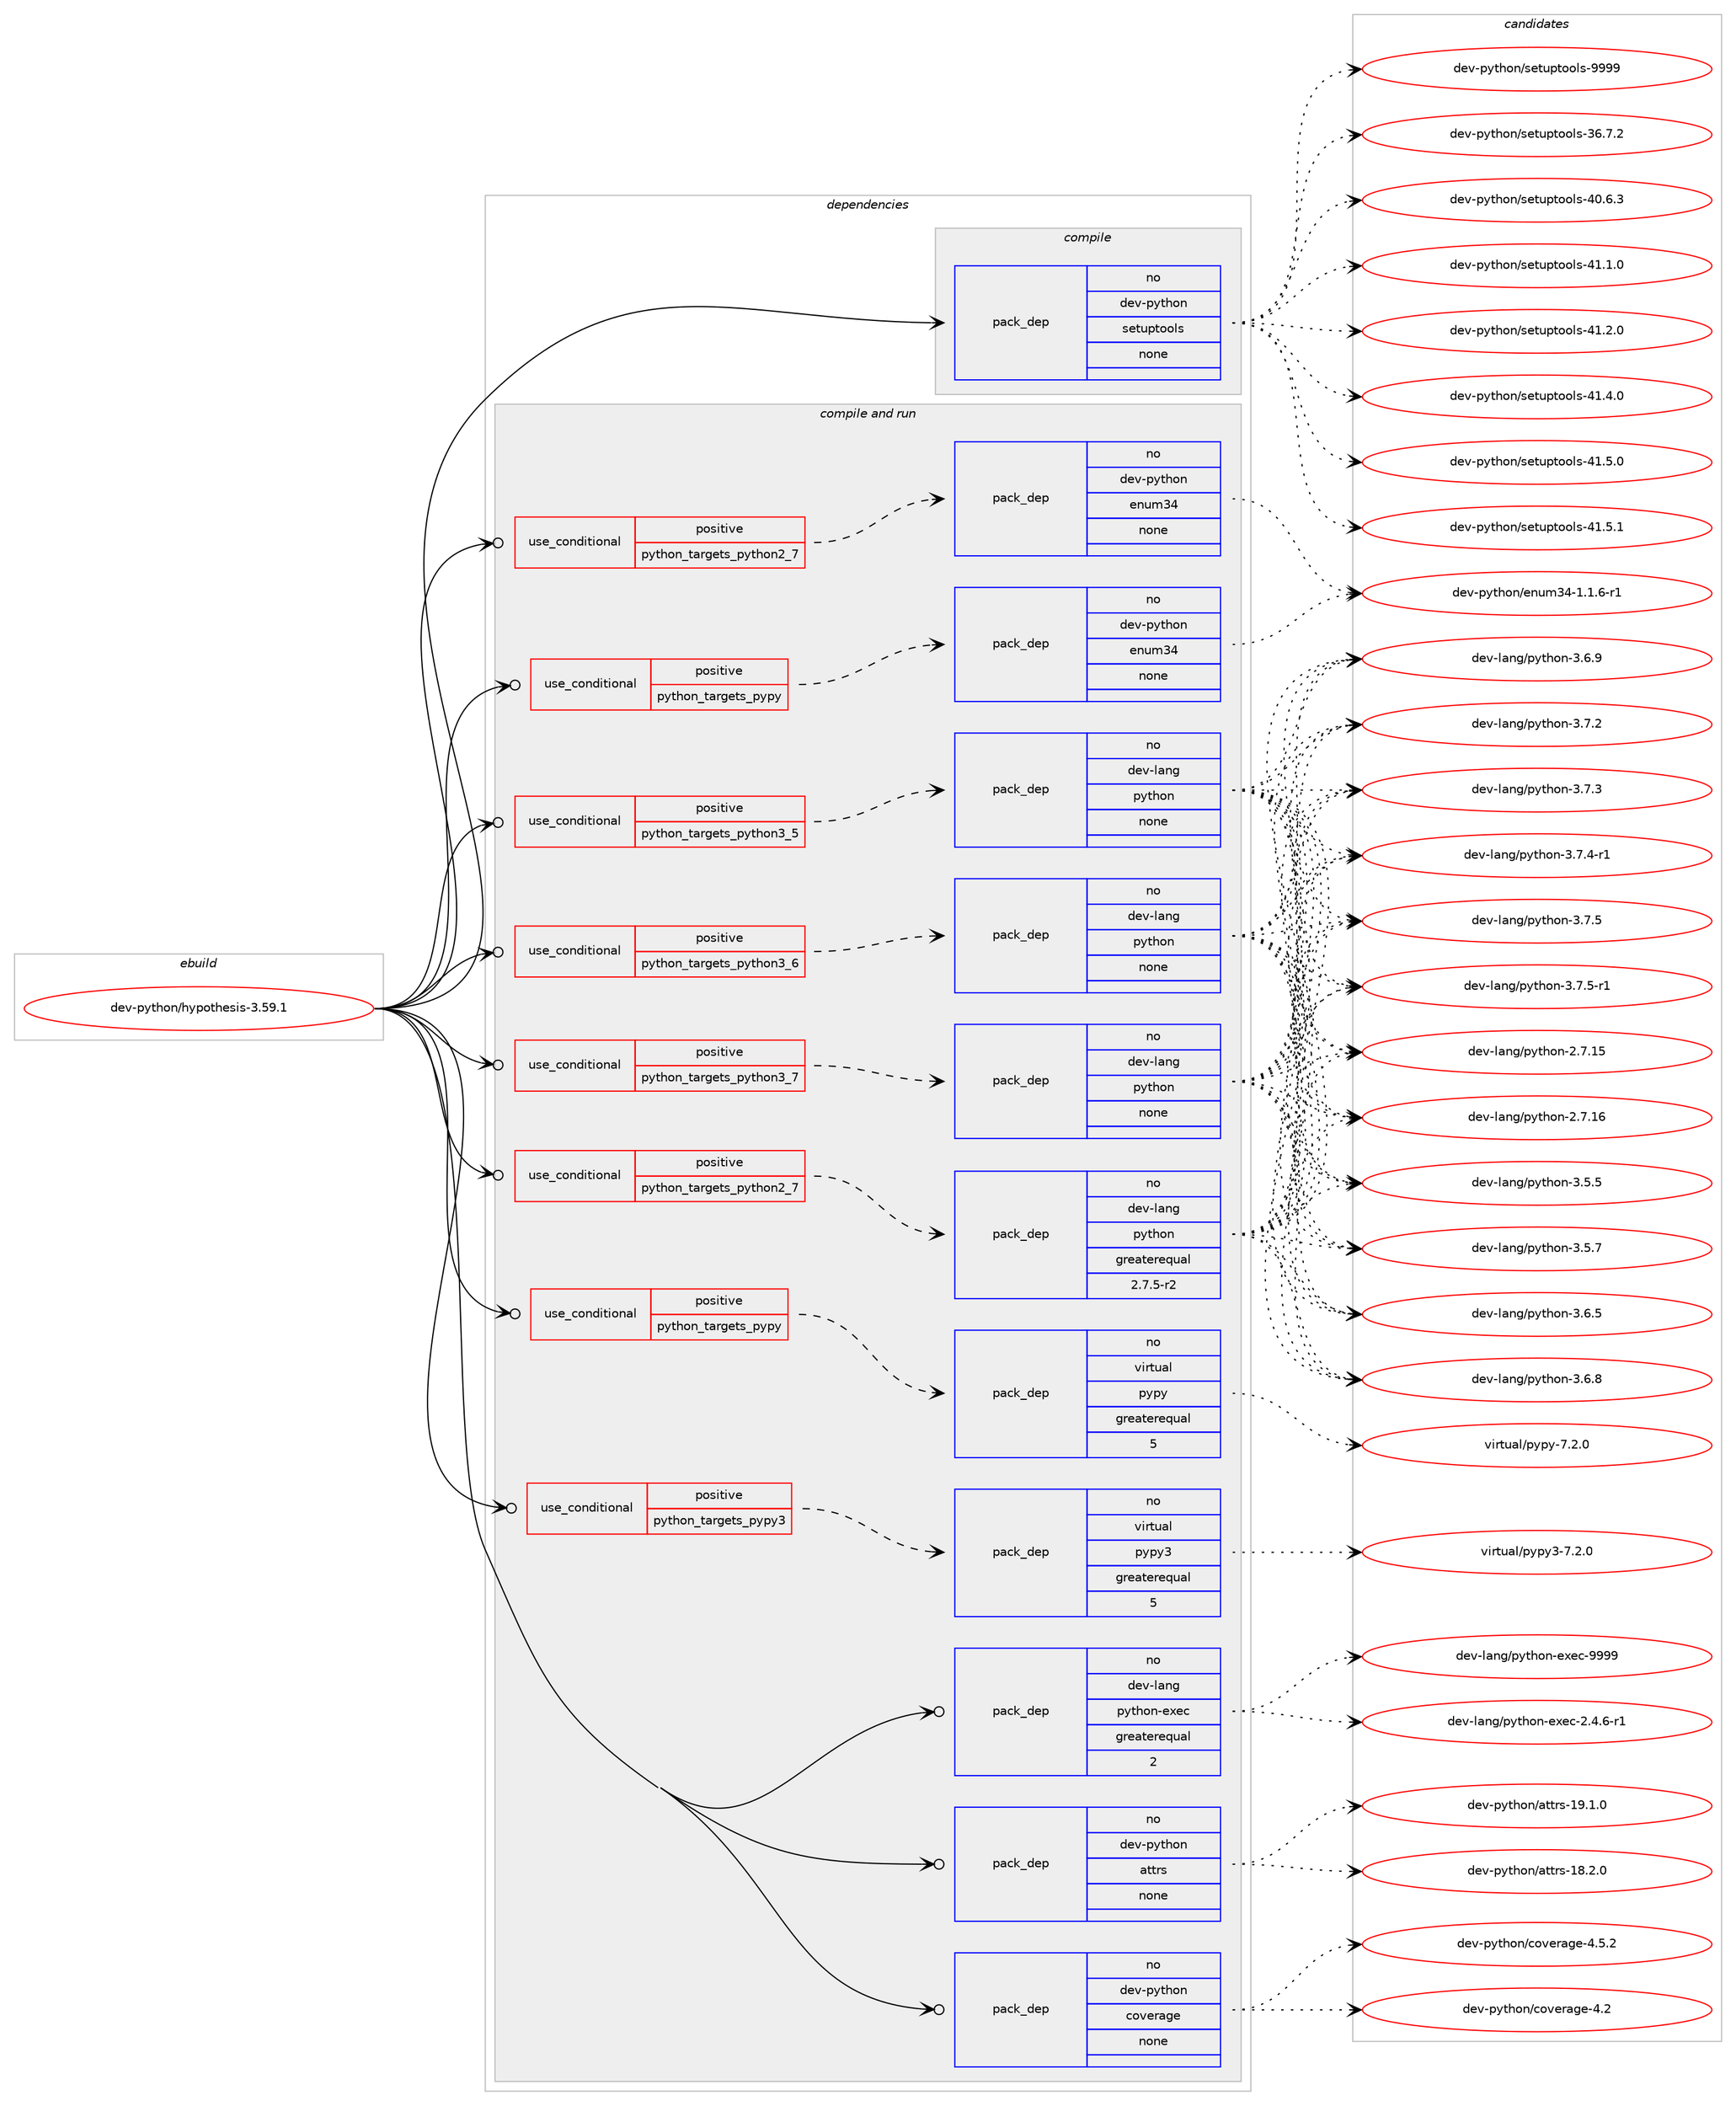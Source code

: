 digraph prolog {

# *************
# Graph options
# *************

newrank=true;
concentrate=true;
compound=true;
graph [rankdir=LR,fontname=Helvetica,fontsize=10,ranksep=1.5];#, ranksep=2.5, nodesep=0.2];
edge  [arrowhead=vee];
node  [fontname=Helvetica,fontsize=10];

# **********
# The ebuild
# **********

subgraph cluster_leftcol {
color=gray;
rank=same;
label=<<i>ebuild</i>>;
id [label="dev-python/hypothesis-3.59.1", color=red, width=4, href="../dev-python/hypothesis-3.59.1.svg"];
}

# ****************
# The dependencies
# ****************

subgraph cluster_midcol {
color=gray;
label=<<i>dependencies</i>>;
subgraph cluster_compile {
fillcolor="#eeeeee";
style=filled;
label=<<i>compile</i>>;
subgraph pack456459 {
dependency608922 [label=<<TABLE BORDER="0" CELLBORDER="1" CELLSPACING="0" CELLPADDING="4" WIDTH="220"><TR><TD ROWSPAN="6" CELLPADDING="30">pack_dep</TD></TR><TR><TD WIDTH="110">no</TD></TR><TR><TD>dev-python</TD></TR><TR><TD>setuptools</TD></TR><TR><TD>none</TD></TR><TR><TD></TD></TR></TABLE>>, shape=none, color=blue];
}
id:e -> dependency608922:w [weight=20,style="solid",arrowhead="vee"];
}
subgraph cluster_compileandrun {
fillcolor="#eeeeee";
style=filled;
label=<<i>compile and run</i>>;
subgraph cond140664 {
dependency608923 [label=<<TABLE BORDER="0" CELLBORDER="1" CELLSPACING="0" CELLPADDING="4"><TR><TD ROWSPAN="3" CELLPADDING="10">use_conditional</TD></TR><TR><TD>positive</TD></TR><TR><TD>python_targets_pypy</TD></TR></TABLE>>, shape=none, color=red];
subgraph pack456460 {
dependency608924 [label=<<TABLE BORDER="0" CELLBORDER="1" CELLSPACING="0" CELLPADDING="4" WIDTH="220"><TR><TD ROWSPAN="6" CELLPADDING="30">pack_dep</TD></TR><TR><TD WIDTH="110">no</TD></TR><TR><TD>dev-python</TD></TR><TR><TD>enum34</TD></TR><TR><TD>none</TD></TR><TR><TD></TD></TR></TABLE>>, shape=none, color=blue];
}
dependency608923:e -> dependency608924:w [weight=20,style="dashed",arrowhead="vee"];
}
id:e -> dependency608923:w [weight=20,style="solid",arrowhead="odotvee"];
subgraph cond140665 {
dependency608925 [label=<<TABLE BORDER="0" CELLBORDER="1" CELLSPACING="0" CELLPADDING="4"><TR><TD ROWSPAN="3" CELLPADDING="10">use_conditional</TD></TR><TR><TD>positive</TD></TR><TR><TD>python_targets_pypy</TD></TR></TABLE>>, shape=none, color=red];
subgraph pack456461 {
dependency608926 [label=<<TABLE BORDER="0" CELLBORDER="1" CELLSPACING="0" CELLPADDING="4" WIDTH="220"><TR><TD ROWSPAN="6" CELLPADDING="30">pack_dep</TD></TR><TR><TD WIDTH="110">no</TD></TR><TR><TD>virtual</TD></TR><TR><TD>pypy</TD></TR><TR><TD>greaterequal</TD></TR><TR><TD>5</TD></TR></TABLE>>, shape=none, color=blue];
}
dependency608925:e -> dependency608926:w [weight=20,style="dashed",arrowhead="vee"];
}
id:e -> dependency608925:w [weight=20,style="solid",arrowhead="odotvee"];
subgraph cond140666 {
dependency608927 [label=<<TABLE BORDER="0" CELLBORDER="1" CELLSPACING="0" CELLPADDING="4"><TR><TD ROWSPAN="3" CELLPADDING="10">use_conditional</TD></TR><TR><TD>positive</TD></TR><TR><TD>python_targets_pypy3</TD></TR></TABLE>>, shape=none, color=red];
subgraph pack456462 {
dependency608928 [label=<<TABLE BORDER="0" CELLBORDER="1" CELLSPACING="0" CELLPADDING="4" WIDTH="220"><TR><TD ROWSPAN="6" CELLPADDING="30">pack_dep</TD></TR><TR><TD WIDTH="110">no</TD></TR><TR><TD>virtual</TD></TR><TR><TD>pypy3</TD></TR><TR><TD>greaterequal</TD></TR><TR><TD>5</TD></TR></TABLE>>, shape=none, color=blue];
}
dependency608927:e -> dependency608928:w [weight=20,style="dashed",arrowhead="vee"];
}
id:e -> dependency608927:w [weight=20,style="solid",arrowhead="odotvee"];
subgraph cond140667 {
dependency608929 [label=<<TABLE BORDER="0" CELLBORDER="1" CELLSPACING="0" CELLPADDING="4"><TR><TD ROWSPAN="3" CELLPADDING="10">use_conditional</TD></TR><TR><TD>positive</TD></TR><TR><TD>python_targets_python2_7</TD></TR></TABLE>>, shape=none, color=red];
subgraph pack456463 {
dependency608930 [label=<<TABLE BORDER="0" CELLBORDER="1" CELLSPACING="0" CELLPADDING="4" WIDTH="220"><TR><TD ROWSPAN="6" CELLPADDING="30">pack_dep</TD></TR><TR><TD WIDTH="110">no</TD></TR><TR><TD>dev-lang</TD></TR><TR><TD>python</TD></TR><TR><TD>greaterequal</TD></TR><TR><TD>2.7.5-r2</TD></TR></TABLE>>, shape=none, color=blue];
}
dependency608929:e -> dependency608930:w [weight=20,style="dashed",arrowhead="vee"];
}
id:e -> dependency608929:w [weight=20,style="solid",arrowhead="odotvee"];
subgraph cond140668 {
dependency608931 [label=<<TABLE BORDER="0" CELLBORDER="1" CELLSPACING="0" CELLPADDING="4"><TR><TD ROWSPAN="3" CELLPADDING="10">use_conditional</TD></TR><TR><TD>positive</TD></TR><TR><TD>python_targets_python2_7</TD></TR></TABLE>>, shape=none, color=red];
subgraph pack456464 {
dependency608932 [label=<<TABLE BORDER="0" CELLBORDER="1" CELLSPACING="0" CELLPADDING="4" WIDTH="220"><TR><TD ROWSPAN="6" CELLPADDING="30">pack_dep</TD></TR><TR><TD WIDTH="110">no</TD></TR><TR><TD>dev-python</TD></TR><TR><TD>enum34</TD></TR><TR><TD>none</TD></TR><TR><TD></TD></TR></TABLE>>, shape=none, color=blue];
}
dependency608931:e -> dependency608932:w [weight=20,style="dashed",arrowhead="vee"];
}
id:e -> dependency608931:w [weight=20,style="solid",arrowhead="odotvee"];
subgraph cond140669 {
dependency608933 [label=<<TABLE BORDER="0" CELLBORDER="1" CELLSPACING="0" CELLPADDING="4"><TR><TD ROWSPAN="3" CELLPADDING="10">use_conditional</TD></TR><TR><TD>positive</TD></TR><TR><TD>python_targets_python3_5</TD></TR></TABLE>>, shape=none, color=red];
subgraph pack456465 {
dependency608934 [label=<<TABLE BORDER="0" CELLBORDER="1" CELLSPACING="0" CELLPADDING="4" WIDTH="220"><TR><TD ROWSPAN="6" CELLPADDING="30">pack_dep</TD></TR><TR><TD WIDTH="110">no</TD></TR><TR><TD>dev-lang</TD></TR><TR><TD>python</TD></TR><TR><TD>none</TD></TR><TR><TD></TD></TR></TABLE>>, shape=none, color=blue];
}
dependency608933:e -> dependency608934:w [weight=20,style="dashed",arrowhead="vee"];
}
id:e -> dependency608933:w [weight=20,style="solid",arrowhead="odotvee"];
subgraph cond140670 {
dependency608935 [label=<<TABLE BORDER="0" CELLBORDER="1" CELLSPACING="0" CELLPADDING="4"><TR><TD ROWSPAN="3" CELLPADDING="10">use_conditional</TD></TR><TR><TD>positive</TD></TR><TR><TD>python_targets_python3_6</TD></TR></TABLE>>, shape=none, color=red];
subgraph pack456466 {
dependency608936 [label=<<TABLE BORDER="0" CELLBORDER="1" CELLSPACING="0" CELLPADDING="4" WIDTH="220"><TR><TD ROWSPAN="6" CELLPADDING="30">pack_dep</TD></TR><TR><TD WIDTH="110">no</TD></TR><TR><TD>dev-lang</TD></TR><TR><TD>python</TD></TR><TR><TD>none</TD></TR><TR><TD></TD></TR></TABLE>>, shape=none, color=blue];
}
dependency608935:e -> dependency608936:w [weight=20,style="dashed",arrowhead="vee"];
}
id:e -> dependency608935:w [weight=20,style="solid",arrowhead="odotvee"];
subgraph cond140671 {
dependency608937 [label=<<TABLE BORDER="0" CELLBORDER="1" CELLSPACING="0" CELLPADDING="4"><TR><TD ROWSPAN="3" CELLPADDING="10">use_conditional</TD></TR><TR><TD>positive</TD></TR><TR><TD>python_targets_python3_7</TD></TR></TABLE>>, shape=none, color=red];
subgraph pack456467 {
dependency608938 [label=<<TABLE BORDER="0" CELLBORDER="1" CELLSPACING="0" CELLPADDING="4" WIDTH="220"><TR><TD ROWSPAN="6" CELLPADDING="30">pack_dep</TD></TR><TR><TD WIDTH="110">no</TD></TR><TR><TD>dev-lang</TD></TR><TR><TD>python</TD></TR><TR><TD>none</TD></TR><TR><TD></TD></TR></TABLE>>, shape=none, color=blue];
}
dependency608937:e -> dependency608938:w [weight=20,style="dashed",arrowhead="vee"];
}
id:e -> dependency608937:w [weight=20,style="solid",arrowhead="odotvee"];
subgraph pack456468 {
dependency608939 [label=<<TABLE BORDER="0" CELLBORDER="1" CELLSPACING="0" CELLPADDING="4" WIDTH="220"><TR><TD ROWSPAN="6" CELLPADDING="30">pack_dep</TD></TR><TR><TD WIDTH="110">no</TD></TR><TR><TD>dev-lang</TD></TR><TR><TD>python-exec</TD></TR><TR><TD>greaterequal</TD></TR><TR><TD>2</TD></TR></TABLE>>, shape=none, color=blue];
}
id:e -> dependency608939:w [weight=20,style="solid",arrowhead="odotvee"];
subgraph pack456469 {
dependency608940 [label=<<TABLE BORDER="0" CELLBORDER="1" CELLSPACING="0" CELLPADDING="4" WIDTH="220"><TR><TD ROWSPAN="6" CELLPADDING="30">pack_dep</TD></TR><TR><TD WIDTH="110">no</TD></TR><TR><TD>dev-python</TD></TR><TR><TD>attrs</TD></TR><TR><TD>none</TD></TR><TR><TD></TD></TR></TABLE>>, shape=none, color=blue];
}
id:e -> dependency608940:w [weight=20,style="solid",arrowhead="odotvee"];
subgraph pack456470 {
dependency608941 [label=<<TABLE BORDER="0" CELLBORDER="1" CELLSPACING="0" CELLPADDING="4" WIDTH="220"><TR><TD ROWSPAN="6" CELLPADDING="30">pack_dep</TD></TR><TR><TD WIDTH="110">no</TD></TR><TR><TD>dev-python</TD></TR><TR><TD>coverage</TD></TR><TR><TD>none</TD></TR><TR><TD></TD></TR></TABLE>>, shape=none, color=blue];
}
id:e -> dependency608941:w [weight=20,style="solid",arrowhead="odotvee"];
}
subgraph cluster_run {
fillcolor="#eeeeee";
style=filled;
label=<<i>run</i>>;
}
}

# **************
# The candidates
# **************

subgraph cluster_choices {
rank=same;
color=gray;
label=<<i>candidates</i>>;

subgraph choice456459 {
color=black;
nodesep=1;
choice100101118451121211161041111104711510111611711211611111110811545515446554650 [label="dev-python/setuptools-36.7.2", color=red, width=4,href="../dev-python/setuptools-36.7.2.svg"];
choice100101118451121211161041111104711510111611711211611111110811545524846544651 [label="dev-python/setuptools-40.6.3", color=red, width=4,href="../dev-python/setuptools-40.6.3.svg"];
choice100101118451121211161041111104711510111611711211611111110811545524946494648 [label="dev-python/setuptools-41.1.0", color=red, width=4,href="../dev-python/setuptools-41.1.0.svg"];
choice100101118451121211161041111104711510111611711211611111110811545524946504648 [label="dev-python/setuptools-41.2.0", color=red, width=4,href="../dev-python/setuptools-41.2.0.svg"];
choice100101118451121211161041111104711510111611711211611111110811545524946524648 [label="dev-python/setuptools-41.4.0", color=red, width=4,href="../dev-python/setuptools-41.4.0.svg"];
choice100101118451121211161041111104711510111611711211611111110811545524946534648 [label="dev-python/setuptools-41.5.0", color=red, width=4,href="../dev-python/setuptools-41.5.0.svg"];
choice100101118451121211161041111104711510111611711211611111110811545524946534649 [label="dev-python/setuptools-41.5.1", color=red, width=4,href="../dev-python/setuptools-41.5.1.svg"];
choice10010111845112121116104111110471151011161171121161111111081154557575757 [label="dev-python/setuptools-9999", color=red, width=4,href="../dev-python/setuptools-9999.svg"];
dependency608922:e -> choice100101118451121211161041111104711510111611711211611111110811545515446554650:w [style=dotted,weight="100"];
dependency608922:e -> choice100101118451121211161041111104711510111611711211611111110811545524846544651:w [style=dotted,weight="100"];
dependency608922:e -> choice100101118451121211161041111104711510111611711211611111110811545524946494648:w [style=dotted,weight="100"];
dependency608922:e -> choice100101118451121211161041111104711510111611711211611111110811545524946504648:w [style=dotted,weight="100"];
dependency608922:e -> choice100101118451121211161041111104711510111611711211611111110811545524946524648:w [style=dotted,weight="100"];
dependency608922:e -> choice100101118451121211161041111104711510111611711211611111110811545524946534648:w [style=dotted,weight="100"];
dependency608922:e -> choice100101118451121211161041111104711510111611711211611111110811545524946534649:w [style=dotted,weight="100"];
dependency608922:e -> choice10010111845112121116104111110471151011161171121161111111081154557575757:w [style=dotted,weight="100"];
}
subgraph choice456460 {
color=black;
nodesep=1;
choice100101118451121211161041111104710111011710951524549464946544511449 [label="dev-python/enum34-1.1.6-r1", color=red, width=4,href="../dev-python/enum34-1.1.6-r1.svg"];
dependency608924:e -> choice100101118451121211161041111104710111011710951524549464946544511449:w [style=dotted,weight="100"];
}
subgraph choice456461 {
color=black;
nodesep=1;
choice1181051141161179710847112121112121455546504648 [label="virtual/pypy-7.2.0", color=red, width=4,href="../virtual/pypy-7.2.0.svg"];
dependency608926:e -> choice1181051141161179710847112121112121455546504648:w [style=dotted,weight="100"];
}
subgraph choice456462 {
color=black;
nodesep=1;
choice118105114116117971084711212111212151455546504648 [label="virtual/pypy3-7.2.0", color=red, width=4,href="../virtual/pypy3-7.2.0.svg"];
dependency608928:e -> choice118105114116117971084711212111212151455546504648:w [style=dotted,weight="100"];
}
subgraph choice456463 {
color=black;
nodesep=1;
choice10010111845108971101034711212111610411111045504655464953 [label="dev-lang/python-2.7.15", color=red, width=4,href="../dev-lang/python-2.7.15.svg"];
choice10010111845108971101034711212111610411111045504655464954 [label="dev-lang/python-2.7.16", color=red, width=4,href="../dev-lang/python-2.7.16.svg"];
choice100101118451089711010347112121116104111110455146534653 [label="dev-lang/python-3.5.5", color=red, width=4,href="../dev-lang/python-3.5.5.svg"];
choice100101118451089711010347112121116104111110455146534655 [label="dev-lang/python-3.5.7", color=red, width=4,href="../dev-lang/python-3.5.7.svg"];
choice100101118451089711010347112121116104111110455146544653 [label="dev-lang/python-3.6.5", color=red, width=4,href="../dev-lang/python-3.6.5.svg"];
choice100101118451089711010347112121116104111110455146544656 [label="dev-lang/python-3.6.8", color=red, width=4,href="../dev-lang/python-3.6.8.svg"];
choice100101118451089711010347112121116104111110455146544657 [label="dev-lang/python-3.6.9", color=red, width=4,href="../dev-lang/python-3.6.9.svg"];
choice100101118451089711010347112121116104111110455146554650 [label="dev-lang/python-3.7.2", color=red, width=4,href="../dev-lang/python-3.7.2.svg"];
choice100101118451089711010347112121116104111110455146554651 [label="dev-lang/python-3.7.3", color=red, width=4,href="../dev-lang/python-3.7.3.svg"];
choice1001011184510897110103471121211161041111104551465546524511449 [label="dev-lang/python-3.7.4-r1", color=red, width=4,href="../dev-lang/python-3.7.4-r1.svg"];
choice100101118451089711010347112121116104111110455146554653 [label="dev-lang/python-3.7.5", color=red, width=4,href="../dev-lang/python-3.7.5.svg"];
choice1001011184510897110103471121211161041111104551465546534511449 [label="dev-lang/python-3.7.5-r1", color=red, width=4,href="../dev-lang/python-3.7.5-r1.svg"];
dependency608930:e -> choice10010111845108971101034711212111610411111045504655464953:w [style=dotted,weight="100"];
dependency608930:e -> choice10010111845108971101034711212111610411111045504655464954:w [style=dotted,weight="100"];
dependency608930:e -> choice100101118451089711010347112121116104111110455146534653:w [style=dotted,weight="100"];
dependency608930:e -> choice100101118451089711010347112121116104111110455146534655:w [style=dotted,weight="100"];
dependency608930:e -> choice100101118451089711010347112121116104111110455146544653:w [style=dotted,weight="100"];
dependency608930:e -> choice100101118451089711010347112121116104111110455146544656:w [style=dotted,weight="100"];
dependency608930:e -> choice100101118451089711010347112121116104111110455146544657:w [style=dotted,weight="100"];
dependency608930:e -> choice100101118451089711010347112121116104111110455146554650:w [style=dotted,weight="100"];
dependency608930:e -> choice100101118451089711010347112121116104111110455146554651:w [style=dotted,weight="100"];
dependency608930:e -> choice1001011184510897110103471121211161041111104551465546524511449:w [style=dotted,weight="100"];
dependency608930:e -> choice100101118451089711010347112121116104111110455146554653:w [style=dotted,weight="100"];
dependency608930:e -> choice1001011184510897110103471121211161041111104551465546534511449:w [style=dotted,weight="100"];
}
subgraph choice456464 {
color=black;
nodesep=1;
choice100101118451121211161041111104710111011710951524549464946544511449 [label="dev-python/enum34-1.1.6-r1", color=red, width=4,href="../dev-python/enum34-1.1.6-r1.svg"];
dependency608932:e -> choice100101118451121211161041111104710111011710951524549464946544511449:w [style=dotted,weight="100"];
}
subgraph choice456465 {
color=black;
nodesep=1;
choice10010111845108971101034711212111610411111045504655464953 [label="dev-lang/python-2.7.15", color=red, width=4,href="../dev-lang/python-2.7.15.svg"];
choice10010111845108971101034711212111610411111045504655464954 [label="dev-lang/python-2.7.16", color=red, width=4,href="../dev-lang/python-2.7.16.svg"];
choice100101118451089711010347112121116104111110455146534653 [label="dev-lang/python-3.5.5", color=red, width=4,href="../dev-lang/python-3.5.5.svg"];
choice100101118451089711010347112121116104111110455146534655 [label="dev-lang/python-3.5.7", color=red, width=4,href="../dev-lang/python-3.5.7.svg"];
choice100101118451089711010347112121116104111110455146544653 [label="dev-lang/python-3.6.5", color=red, width=4,href="../dev-lang/python-3.6.5.svg"];
choice100101118451089711010347112121116104111110455146544656 [label="dev-lang/python-3.6.8", color=red, width=4,href="../dev-lang/python-3.6.8.svg"];
choice100101118451089711010347112121116104111110455146544657 [label="dev-lang/python-3.6.9", color=red, width=4,href="../dev-lang/python-3.6.9.svg"];
choice100101118451089711010347112121116104111110455146554650 [label="dev-lang/python-3.7.2", color=red, width=4,href="../dev-lang/python-3.7.2.svg"];
choice100101118451089711010347112121116104111110455146554651 [label="dev-lang/python-3.7.3", color=red, width=4,href="../dev-lang/python-3.7.3.svg"];
choice1001011184510897110103471121211161041111104551465546524511449 [label="dev-lang/python-3.7.4-r1", color=red, width=4,href="../dev-lang/python-3.7.4-r1.svg"];
choice100101118451089711010347112121116104111110455146554653 [label="dev-lang/python-3.7.5", color=red, width=4,href="../dev-lang/python-3.7.5.svg"];
choice1001011184510897110103471121211161041111104551465546534511449 [label="dev-lang/python-3.7.5-r1", color=red, width=4,href="../dev-lang/python-3.7.5-r1.svg"];
dependency608934:e -> choice10010111845108971101034711212111610411111045504655464953:w [style=dotted,weight="100"];
dependency608934:e -> choice10010111845108971101034711212111610411111045504655464954:w [style=dotted,weight="100"];
dependency608934:e -> choice100101118451089711010347112121116104111110455146534653:w [style=dotted,weight="100"];
dependency608934:e -> choice100101118451089711010347112121116104111110455146534655:w [style=dotted,weight="100"];
dependency608934:e -> choice100101118451089711010347112121116104111110455146544653:w [style=dotted,weight="100"];
dependency608934:e -> choice100101118451089711010347112121116104111110455146544656:w [style=dotted,weight="100"];
dependency608934:e -> choice100101118451089711010347112121116104111110455146544657:w [style=dotted,weight="100"];
dependency608934:e -> choice100101118451089711010347112121116104111110455146554650:w [style=dotted,weight="100"];
dependency608934:e -> choice100101118451089711010347112121116104111110455146554651:w [style=dotted,weight="100"];
dependency608934:e -> choice1001011184510897110103471121211161041111104551465546524511449:w [style=dotted,weight="100"];
dependency608934:e -> choice100101118451089711010347112121116104111110455146554653:w [style=dotted,weight="100"];
dependency608934:e -> choice1001011184510897110103471121211161041111104551465546534511449:w [style=dotted,weight="100"];
}
subgraph choice456466 {
color=black;
nodesep=1;
choice10010111845108971101034711212111610411111045504655464953 [label="dev-lang/python-2.7.15", color=red, width=4,href="../dev-lang/python-2.7.15.svg"];
choice10010111845108971101034711212111610411111045504655464954 [label="dev-lang/python-2.7.16", color=red, width=4,href="../dev-lang/python-2.7.16.svg"];
choice100101118451089711010347112121116104111110455146534653 [label="dev-lang/python-3.5.5", color=red, width=4,href="../dev-lang/python-3.5.5.svg"];
choice100101118451089711010347112121116104111110455146534655 [label="dev-lang/python-3.5.7", color=red, width=4,href="../dev-lang/python-3.5.7.svg"];
choice100101118451089711010347112121116104111110455146544653 [label="dev-lang/python-3.6.5", color=red, width=4,href="../dev-lang/python-3.6.5.svg"];
choice100101118451089711010347112121116104111110455146544656 [label="dev-lang/python-3.6.8", color=red, width=4,href="../dev-lang/python-3.6.8.svg"];
choice100101118451089711010347112121116104111110455146544657 [label="dev-lang/python-3.6.9", color=red, width=4,href="../dev-lang/python-3.6.9.svg"];
choice100101118451089711010347112121116104111110455146554650 [label="dev-lang/python-3.7.2", color=red, width=4,href="../dev-lang/python-3.7.2.svg"];
choice100101118451089711010347112121116104111110455146554651 [label="dev-lang/python-3.7.3", color=red, width=4,href="../dev-lang/python-3.7.3.svg"];
choice1001011184510897110103471121211161041111104551465546524511449 [label="dev-lang/python-3.7.4-r1", color=red, width=4,href="../dev-lang/python-3.7.4-r1.svg"];
choice100101118451089711010347112121116104111110455146554653 [label="dev-lang/python-3.7.5", color=red, width=4,href="../dev-lang/python-3.7.5.svg"];
choice1001011184510897110103471121211161041111104551465546534511449 [label="dev-lang/python-3.7.5-r1", color=red, width=4,href="../dev-lang/python-3.7.5-r1.svg"];
dependency608936:e -> choice10010111845108971101034711212111610411111045504655464953:w [style=dotted,weight="100"];
dependency608936:e -> choice10010111845108971101034711212111610411111045504655464954:w [style=dotted,weight="100"];
dependency608936:e -> choice100101118451089711010347112121116104111110455146534653:w [style=dotted,weight="100"];
dependency608936:e -> choice100101118451089711010347112121116104111110455146534655:w [style=dotted,weight="100"];
dependency608936:e -> choice100101118451089711010347112121116104111110455146544653:w [style=dotted,weight="100"];
dependency608936:e -> choice100101118451089711010347112121116104111110455146544656:w [style=dotted,weight="100"];
dependency608936:e -> choice100101118451089711010347112121116104111110455146544657:w [style=dotted,weight="100"];
dependency608936:e -> choice100101118451089711010347112121116104111110455146554650:w [style=dotted,weight="100"];
dependency608936:e -> choice100101118451089711010347112121116104111110455146554651:w [style=dotted,weight="100"];
dependency608936:e -> choice1001011184510897110103471121211161041111104551465546524511449:w [style=dotted,weight="100"];
dependency608936:e -> choice100101118451089711010347112121116104111110455146554653:w [style=dotted,weight="100"];
dependency608936:e -> choice1001011184510897110103471121211161041111104551465546534511449:w [style=dotted,weight="100"];
}
subgraph choice456467 {
color=black;
nodesep=1;
choice10010111845108971101034711212111610411111045504655464953 [label="dev-lang/python-2.7.15", color=red, width=4,href="../dev-lang/python-2.7.15.svg"];
choice10010111845108971101034711212111610411111045504655464954 [label="dev-lang/python-2.7.16", color=red, width=4,href="../dev-lang/python-2.7.16.svg"];
choice100101118451089711010347112121116104111110455146534653 [label="dev-lang/python-3.5.5", color=red, width=4,href="../dev-lang/python-3.5.5.svg"];
choice100101118451089711010347112121116104111110455146534655 [label="dev-lang/python-3.5.7", color=red, width=4,href="../dev-lang/python-3.5.7.svg"];
choice100101118451089711010347112121116104111110455146544653 [label="dev-lang/python-3.6.5", color=red, width=4,href="../dev-lang/python-3.6.5.svg"];
choice100101118451089711010347112121116104111110455146544656 [label="dev-lang/python-3.6.8", color=red, width=4,href="../dev-lang/python-3.6.8.svg"];
choice100101118451089711010347112121116104111110455146544657 [label="dev-lang/python-3.6.9", color=red, width=4,href="../dev-lang/python-3.6.9.svg"];
choice100101118451089711010347112121116104111110455146554650 [label="dev-lang/python-3.7.2", color=red, width=4,href="../dev-lang/python-3.7.2.svg"];
choice100101118451089711010347112121116104111110455146554651 [label="dev-lang/python-3.7.3", color=red, width=4,href="../dev-lang/python-3.7.3.svg"];
choice1001011184510897110103471121211161041111104551465546524511449 [label="dev-lang/python-3.7.4-r1", color=red, width=4,href="../dev-lang/python-3.7.4-r1.svg"];
choice100101118451089711010347112121116104111110455146554653 [label="dev-lang/python-3.7.5", color=red, width=4,href="../dev-lang/python-3.7.5.svg"];
choice1001011184510897110103471121211161041111104551465546534511449 [label="dev-lang/python-3.7.5-r1", color=red, width=4,href="../dev-lang/python-3.7.5-r1.svg"];
dependency608938:e -> choice10010111845108971101034711212111610411111045504655464953:w [style=dotted,weight="100"];
dependency608938:e -> choice10010111845108971101034711212111610411111045504655464954:w [style=dotted,weight="100"];
dependency608938:e -> choice100101118451089711010347112121116104111110455146534653:w [style=dotted,weight="100"];
dependency608938:e -> choice100101118451089711010347112121116104111110455146534655:w [style=dotted,weight="100"];
dependency608938:e -> choice100101118451089711010347112121116104111110455146544653:w [style=dotted,weight="100"];
dependency608938:e -> choice100101118451089711010347112121116104111110455146544656:w [style=dotted,weight="100"];
dependency608938:e -> choice100101118451089711010347112121116104111110455146544657:w [style=dotted,weight="100"];
dependency608938:e -> choice100101118451089711010347112121116104111110455146554650:w [style=dotted,weight="100"];
dependency608938:e -> choice100101118451089711010347112121116104111110455146554651:w [style=dotted,weight="100"];
dependency608938:e -> choice1001011184510897110103471121211161041111104551465546524511449:w [style=dotted,weight="100"];
dependency608938:e -> choice100101118451089711010347112121116104111110455146554653:w [style=dotted,weight="100"];
dependency608938:e -> choice1001011184510897110103471121211161041111104551465546534511449:w [style=dotted,weight="100"];
}
subgraph choice456468 {
color=black;
nodesep=1;
choice10010111845108971101034711212111610411111045101120101994550465246544511449 [label="dev-lang/python-exec-2.4.6-r1", color=red, width=4,href="../dev-lang/python-exec-2.4.6-r1.svg"];
choice10010111845108971101034711212111610411111045101120101994557575757 [label="dev-lang/python-exec-9999", color=red, width=4,href="../dev-lang/python-exec-9999.svg"];
dependency608939:e -> choice10010111845108971101034711212111610411111045101120101994550465246544511449:w [style=dotted,weight="100"];
dependency608939:e -> choice10010111845108971101034711212111610411111045101120101994557575757:w [style=dotted,weight="100"];
}
subgraph choice456469 {
color=black;
nodesep=1;
choice10010111845112121116104111110479711611611411545495646504648 [label="dev-python/attrs-18.2.0", color=red, width=4,href="../dev-python/attrs-18.2.0.svg"];
choice10010111845112121116104111110479711611611411545495746494648 [label="dev-python/attrs-19.1.0", color=red, width=4,href="../dev-python/attrs-19.1.0.svg"];
dependency608940:e -> choice10010111845112121116104111110479711611611411545495646504648:w [style=dotted,weight="100"];
dependency608940:e -> choice10010111845112121116104111110479711611611411545495746494648:w [style=dotted,weight="100"];
}
subgraph choice456470 {
color=black;
nodesep=1;
choice1001011184511212111610411111047991111181011149710310145524650 [label="dev-python/coverage-4.2", color=red, width=4,href="../dev-python/coverage-4.2.svg"];
choice10010111845112121116104111110479911111810111497103101455246534650 [label="dev-python/coverage-4.5.2", color=red, width=4,href="../dev-python/coverage-4.5.2.svg"];
dependency608941:e -> choice1001011184511212111610411111047991111181011149710310145524650:w [style=dotted,weight="100"];
dependency608941:e -> choice10010111845112121116104111110479911111810111497103101455246534650:w [style=dotted,weight="100"];
}
}

}
